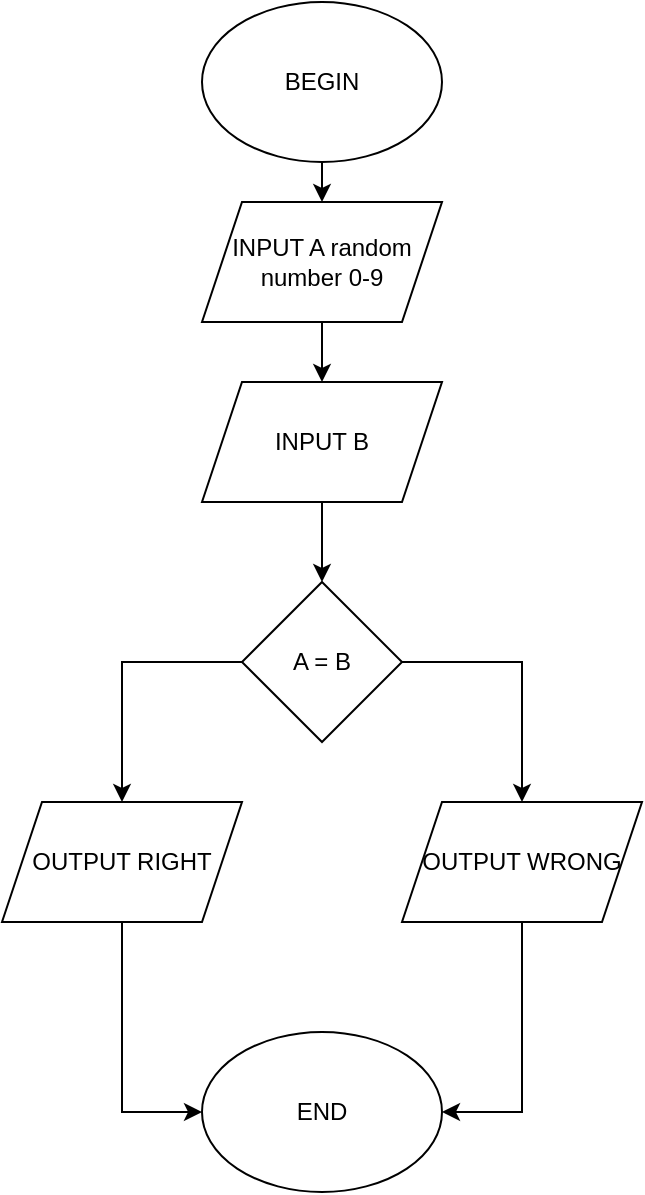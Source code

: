 <mxfile version="14.6.6" type="device"><diagram id="roRZc8mVqmWiel7cIp4I" name="Trang-1"><mxGraphModel dx="993" dy="576" grid="1" gridSize="10" guides="1" tooltips="1" connect="1" arrows="1" fold="1" page="1" pageScale="1" pageWidth="827" pageHeight="1169" math="0" shadow="0"><root><mxCell id="0"/><mxCell id="1" parent="0"/><mxCell id="IGVvB4tyNZOjVp8x4AXf-7" style="edgeStyle=orthogonalEdgeStyle;rounded=0;orthogonalLoop=1;jettySize=auto;html=1;exitX=0.5;exitY=1;exitDx=0;exitDy=0;entryX=0.5;entryY=0;entryDx=0;entryDy=0;" edge="1" parent="1" source="IGVvB4tyNZOjVp8x4AXf-1" target="IGVvB4tyNZOjVp8x4AXf-2"><mxGeometry relative="1" as="geometry"/></mxCell><mxCell id="IGVvB4tyNZOjVp8x4AXf-1" value="BEGIN" style="ellipse;whiteSpace=wrap;html=1;" vertex="1" parent="1"><mxGeometry x="300" y="70" width="120" height="80" as="geometry"/></mxCell><mxCell id="IGVvB4tyNZOjVp8x4AXf-8" style="edgeStyle=orthogonalEdgeStyle;rounded=0;orthogonalLoop=1;jettySize=auto;html=1;exitX=0.5;exitY=1;exitDx=0;exitDy=0;entryX=0.5;entryY=0;entryDx=0;entryDy=0;" edge="1" parent="1" source="IGVvB4tyNZOjVp8x4AXf-2" target="IGVvB4tyNZOjVp8x4AXf-3"><mxGeometry relative="1" as="geometry"/></mxCell><mxCell id="IGVvB4tyNZOjVp8x4AXf-2" value="INPUT A random number 0-9" style="shape=parallelogram;perimeter=parallelogramPerimeter;whiteSpace=wrap;html=1;fixedSize=1;" vertex="1" parent="1"><mxGeometry x="300" y="170" width="120" height="60" as="geometry"/></mxCell><mxCell id="IGVvB4tyNZOjVp8x4AXf-9" style="edgeStyle=orthogonalEdgeStyle;rounded=0;orthogonalLoop=1;jettySize=auto;html=1;exitX=0.5;exitY=1;exitDx=0;exitDy=0;entryX=0.5;entryY=0;entryDx=0;entryDy=0;" edge="1" parent="1" source="IGVvB4tyNZOjVp8x4AXf-3" target="IGVvB4tyNZOjVp8x4AXf-4"><mxGeometry relative="1" as="geometry"/></mxCell><mxCell id="IGVvB4tyNZOjVp8x4AXf-3" value="INPUT B" style="shape=parallelogram;perimeter=parallelogramPerimeter;whiteSpace=wrap;html=1;fixedSize=1;" vertex="1" parent="1"><mxGeometry x="300" y="260" width="120" height="60" as="geometry"/></mxCell><mxCell id="IGVvB4tyNZOjVp8x4AXf-10" style="edgeStyle=orthogonalEdgeStyle;rounded=0;orthogonalLoop=1;jettySize=auto;html=1;exitX=0;exitY=0.5;exitDx=0;exitDy=0;entryX=0.5;entryY=0;entryDx=0;entryDy=0;" edge="1" parent="1" source="IGVvB4tyNZOjVp8x4AXf-4" target="IGVvB4tyNZOjVp8x4AXf-5"><mxGeometry relative="1" as="geometry"/></mxCell><mxCell id="IGVvB4tyNZOjVp8x4AXf-11" style="edgeStyle=orthogonalEdgeStyle;rounded=0;orthogonalLoop=1;jettySize=auto;html=1;exitX=1;exitY=0.5;exitDx=0;exitDy=0;entryX=0.5;entryY=0;entryDx=0;entryDy=0;" edge="1" parent="1" source="IGVvB4tyNZOjVp8x4AXf-4" target="IGVvB4tyNZOjVp8x4AXf-6"><mxGeometry relative="1" as="geometry"/></mxCell><mxCell id="IGVvB4tyNZOjVp8x4AXf-4" value="A = B&lt;br&gt;" style="rhombus;whiteSpace=wrap;html=1;" vertex="1" parent="1"><mxGeometry x="320" y="360" width="80" height="80" as="geometry"/></mxCell><mxCell id="IGVvB4tyNZOjVp8x4AXf-13" style="edgeStyle=orthogonalEdgeStyle;rounded=0;orthogonalLoop=1;jettySize=auto;html=1;exitX=0.5;exitY=1;exitDx=0;exitDy=0;entryX=0;entryY=0.5;entryDx=0;entryDy=0;" edge="1" parent="1" source="IGVvB4tyNZOjVp8x4AXf-5" target="IGVvB4tyNZOjVp8x4AXf-12"><mxGeometry relative="1" as="geometry"/></mxCell><mxCell id="IGVvB4tyNZOjVp8x4AXf-5" value="OUTPUT RIGHT" style="shape=parallelogram;perimeter=parallelogramPerimeter;whiteSpace=wrap;html=1;fixedSize=1;" vertex="1" parent="1"><mxGeometry x="200" y="470" width="120" height="60" as="geometry"/></mxCell><mxCell id="IGVvB4tyNZOjVp8x4AXf-14" style="edgeStyle=orthogonalEdgeStyle;rounded=0;orthogonalLoop=1;jettySize=auto;html=1;entryX=1;entryY=0.5;entryDx=0;entryDy=0;" edge="1" parent="1" source="IGVvB4tyNZOjVp8x4AXf-6" target="IGVvB4tyNZOjVp8x4AXf-12"><mxGeometry relative="1" as="geometry"/></mxCell><mxCell id="IGVvB4tyNZOjVp8x4AXf-6" value="OUTPUT WRONG" style="shape=parallelogram;perimeter=parallelogramPerimeter;whiteSpace=wrap;html=1;fixedSize=1;" vertex="1" parent="1"><mxGeometry x="400" y="470" width="120" height="60" as="geometry"/></mxCell><mxCell id="IGVvB4tyNZOjVp8x4AXf-12" value="END" style="ellipse;whiteSpace=wrap;html=1;" vertex="1" parent="1"><mxGeometry x="300" y="585" width="120" height="80" as="geometry"/></mxCell></root></mxGraphModel></diagram></mxfile>
